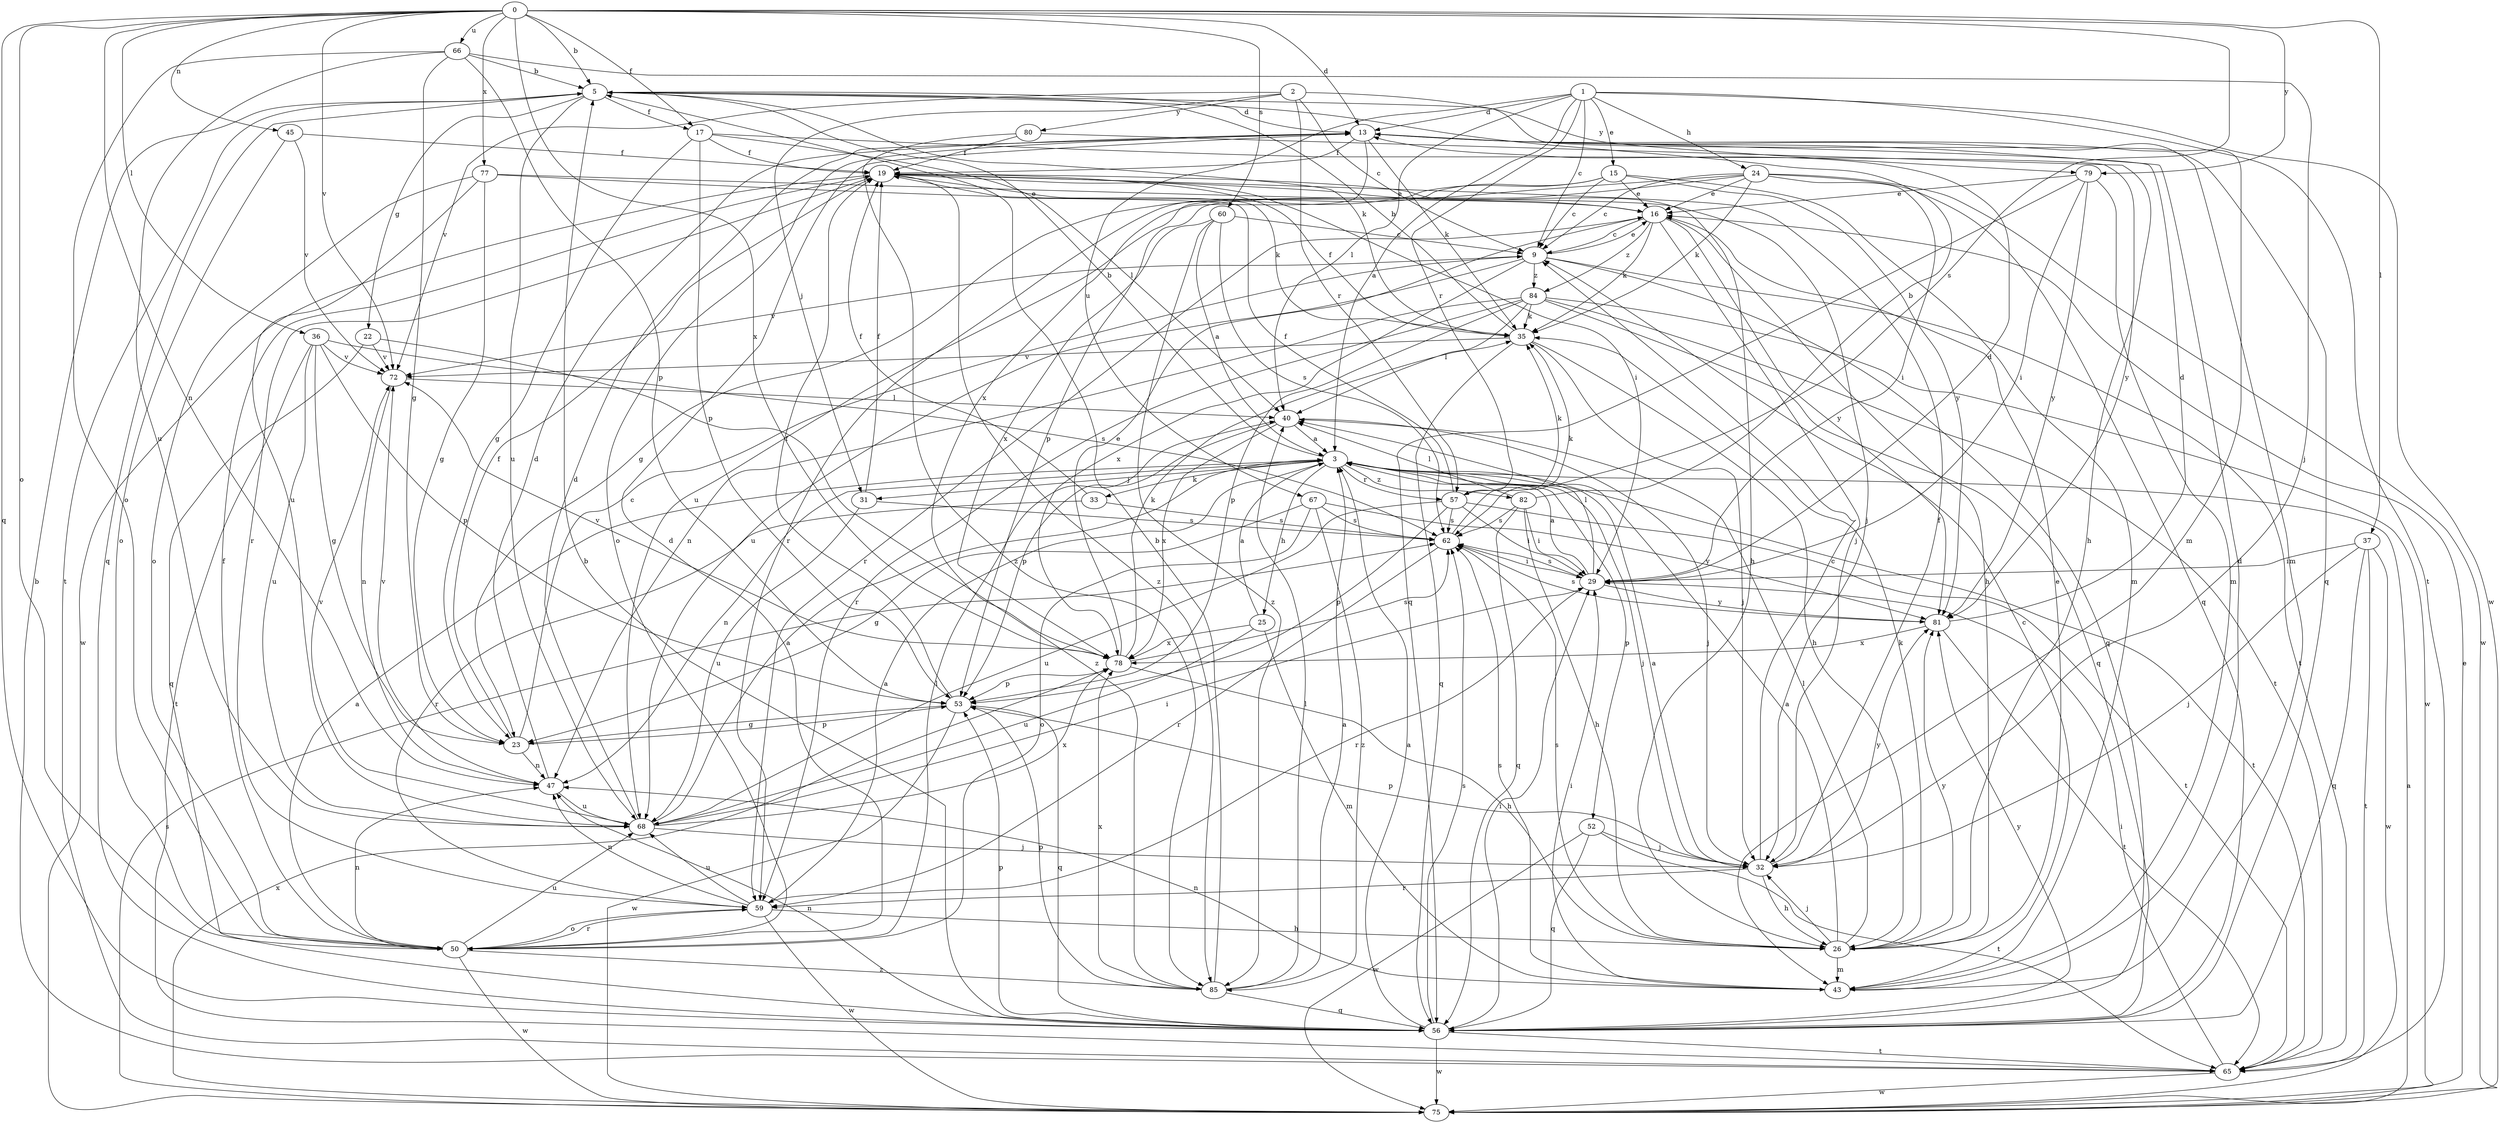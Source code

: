 strict digraph  {
0;
1;
2;
3;
5;
9;
13;
15;
16;
17;
19;
22;
23;
24;
25;
26;
29;
31;
32;
33;
35;
36;
37;
40;
43;
45;
47;
50;
52;
53;
56;
57;
59;
60;
62;
65;
66;
67;
68;
72;
75;
77;
78;
79;
80;
81;
82;
84;
85;
0 -> 5  [label=b];
0 -> 13  [label=d];
0 -> 17  [label=f];
0 -> 36  [label=l];
0 -> 37  [label=l];
0 -> 45  [label=n];
0 -> 47  [label=n];
0 -> 50  [label=o];
0 -> 56  [label=q];
0 -> 60  [label=s];
0 -> 62  [label=s];
0 -> 66  [label=u];
0 -> 72  [label=v];
0 -> 77  [label=x];
0 -> 78  [label=x];
0 -> 79  [label=y];
1 -> 3  [label=a];
1 -> 9  [label=c];
1 -> 13  [label=d];
1 -> 15  [label=e];
1 -> 24  [label=h];
1 -> 40  [label=l];
1 -> 57  [label=r];
1 -> 65  [label=t];
1 -> 67  [label=u];
1 -> 75  [label=w];
2 -> 9  [label=c];
2 -> 31  [label=j];
2 -> 57  [label=r];
2 -> 72  [label=v];
2 -> 79  [label=y];
2 -> 80  [label=y];
3 -> 5  [label=b];
3 -> 25  [label=h];
3 -> 31  [label=j];
3 -> 32  [label=j];
3 -> 33  [label=k];
3 -> 47  [label=n];
3 -> 52  [label=p];
3 -> 57  [label=r];
3 -> 65  [label=t];
3 -> 82  [label=z];
5 -> 13  [label=d];
5 -> 17  [label=f];
5 -> 22  [label=g];
5 -> 35  [label=k];
5 -> 43  [label=m];
5 -> 56  [label=q];
5 -> 65  [label=t];
5 -> 68  [label=u];
9 -> 16  [label=e];
9 -> 56  [label=q];
9 -> 65  [label=t];
9 -> 68  [label=u];
9 -> 72  [label=v];
9 -> 78  [label=x];
9 -> 84  [label=z];
13 -> 19  [label=f];
13 -> 35  [label=k];
13 -> 43  [label=m];
13 -> 50  [label=o];
13 -> 56  [label=q];
13 -> 78  [label=x];
15 -> 9  [label=c];
15 -> 16  [label=e];
15 -> 23  [label=g];
15 -> 43  [label=m];
15 -> 59  [label=r];
15 -> 81  [label=y];
16 -> 9  [label=c];
16 -> 26  [label=h];
16 -> 32  [label=j];
16 -> 35  [label=k];
16 -> 59  [label=r];
16 -> 81  [label=y];
16 -> 84  [label=z];
17 -> 19  [label=f];
17 -> 23  [label=g];
17 -> 40  [label=l];
17 -> 53  [label=p];
17 -> 81  [label=y];
19 -> 16  [label=e];
19 -> 26  [label=h];
19 -> 29  [label=i];
19 -> 35  [label=k];
19 -> 59  [label=r];
19 -> 75  [label=w];
19 -> 85  [label=z];
22 -> 56  [label=q];
22 -> 72  [label=v];
22 -> 85  [label=z];
23 -> 9  [label=c];
23 -> 19  [label=f];
23 -> 47  [label=n];
23 -> 53  [label=p];
24 -> 9  [label=c];
24 -> 16  [label=e];
24 -> 29  [label=i];
24 -> 35  [label=k];
24 -> 53  [label=p];
24 -> 56  [label=q];
24 -> 68  [label=u];
24 -> 75  [label=w];
25 -> 3  [label=a];
25 -> 43  [label=m];
25 -> 68  [label=u];
25 -> 78  [label=x];
26 -> 3  [label=a];
26 -> 16  [label=e];
26 -> 32  [label=j];
26 -> 35  [label=k];
26 -> 40  [label=l];
26 -> 43  [label=m];
26 -> 62  [label=s];
26 -> 81  [label=y];
29 -> 3  [label=a];
29 -> 13  [label=d];
29 -> 40  [label=l];
29 -> 59  [label=r];
29 -> 62  [label=s];
29 -> 81  [label=y];
31 -> 19  [label=f];
31 -> 62  [label=s];
31 -> 68  [label=u];
32 -> 3  [label=a];
32 -> 9  [label=c];
32 -> 19  [label=f];
32 -> 26  [label=h];
32 -> 53  [label=p];
32 -> 59  [label=r];
32 -> 81  [label=y];
33 -> 19  [label=f];
33 -> 59  [label=r];
33 -> 62  [label=s];
35 -> 5  [label=b];
35 -> 19  [label=f];
35 -> 26  [label=h];
35 -> 32  [label=j];
35 -> 56  [label=q];
35 -> 72  [label=v];
36 -> 23  [label=g];
36 -> 53  [label=p];
36 -> 62  [label=s];
36 -> 65  [label=t];
36 -> 68  [label=u];
36 -> 72  [label=v];
37 -> 29  [label=i];
37 -> 32  [label=j];
37 -> 56  [label=q];
37 -> 65  [label=t];
37 -> 75  [label=w];
40 -> 3  [label=a];
40 -> 32  [label=j];
40 -> 53  [label=p];
40 -> 78  [label=x];
43 -> 9  [label=c];
43 -> 13  [label=d];
43 -> 29  [label=i];
43 -> 47  [label=n];
43 -> 62  [label=s];
45 -> 19  [label=f];
45 -> 50  [label=o];
45 -> 72  [label=v];
47 -> 13  [label=d];
47 -> 68  [label=u];
47 -> 72  [label=v];
50 -> 3  [label=a];
50 -> 13  [label=d];
50 -> 19  [label=f];
50 -> 40  [label=l];
50 -> 47  [label=n];
50 -> 59  [label=r];
50 -> 68  [label=u];
50 -> 75  [label=w];
50 -> 85  [label=z];
52 -> 32  [label=j];
52 -> 56  [label=q];
52 -> 65  [label=t];
52 -> 75  [label=w];
53 -> 19  [label=f];
53 -> 23  [label=g];
53 -> 56  [label=q];
53 -> 75  [label=w];
56 -> 3  [label=a];
56 -> 5  [label=b];
56 -> 29  [label=i];
56 -> 47  [label=n];
56 -> 53  [label=p];
56 -> 62  [label=s];
56 -> 65  [label=t];
56 -> 75  [label=w];
56 -> 81  [label=y];
57 -> 19  [label=f];
57 -> 29  [label=i];
57 -> 35  [label=k];
57 -> 53  [label=p];
57 -> 62  [label=s];
57 -> 65  [label=t];
57 -> 68  [label=u];
59 -> 3  [label=a];
59 -> 26  [label=h];
59 -> 47  [label=n];
59 -> 50  [label=o];
59 -> 68  [label=u];
59 -> 75  [label=w];
60 -> 3  [label=a];
60 -> 9  [label=c];
60 -> 62  [label=s];
60 -> 78  [label=x];
60 -> 85  [label=z];
62 -> 29  [label=i];
62 -> 35  [label=k];
62 -> 59  [label=r];
65 -> 5  [label=b];
65 -> 29  [label=i];
65 -> 75  [label=w];
66 -> 5  [label=b];
66 -> 23  [label=g];
66 -> 32  [label=j];
66 -> 50  [label=o];
66 -> 53  [label=p];
66 -> 68  [label=u];
67 -> 23  [label=g];
67 -> 50  [label=o];
67 -> 62  [label=s];
67 -> 81  [label=y];
67 -> 85  [label=z];
68 -> 3  [label=a];
68 -> 13  [label=d];
68 -> 29  [label=i];
68 -> 32  [label=j];
68 -> 72  [label=v];
68 -> 78  [label=x];
72 -> 40  [label=l];
72 -> 47  [label=n];
75 -> 3  [label=a];
75 -> 16  [label=e];
75 -> 62  [label=s];
75 -> 78  [label=x];
77 -> 16  [label=e];
77 -> 23  [label=g];
77 -> 32  [label=j];
77 -> 50  [label=o];
77 -> 68  [label=u];
78 -> 16  [label=e];
78 -> 26  [label=h];
78 -> 35  [label=k];
78 -> 53  [label=p];
78 -> 62  [label=s];
78 -> 72  [label=v];
79 -> 16  [label=e];
79 -> 29  [label=i];
79 -> 43  [label=m];
79 -> 56  [label=q];
79 -> 81  [label=y];
80 -> 19  [label=f];
80 -> 26  [label=h];
80 -> 85  [label=z];
81 -> 13  [label=d];
81 -> 62  [label=s];
81 -> 65  [label=t];
81 -> 78  [label=x];
82 -> 5  [label=b];
82 -> 26  [label=h];
82 -> 29  [label=i];
82 -> 40  [label=l];
82 -> 56  [label=q];
82 -> 62  [label=s];
84 -> 35  [label=k];
84 -> 40  [label=l];
84 -> 47  [label=n];
84 -> 53  [label=p];
84 -> 56  [label=q];
84 -> 59  [label=r];
84 -> 65  [label=t];
84 -> 75  [label=w];
85 -> 3  [label=a];
85 -> 5  [label=b];
85 -> 40  [label=l];
85 -> 53  [label=p];
85 -> 56  [label=q];
85 -> 78  [label=x];
}

